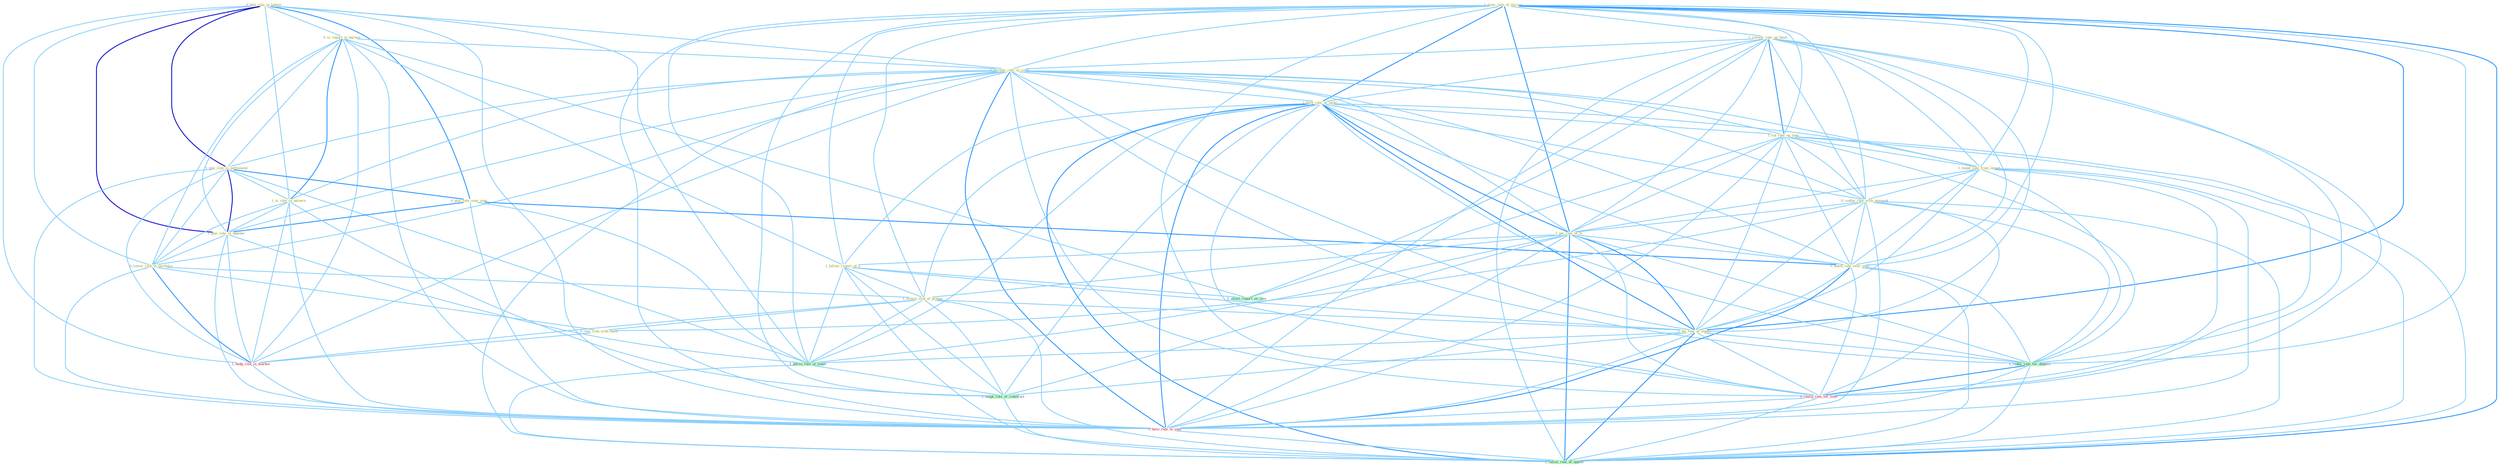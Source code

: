 Graph G{ 
    node
    [shape=polygon,style=filled,width=.5,height=.06,color="#BDFCC9",fixedsize=true,fontsize=4,
    fontcolor="#2f4f4f"];
    {node
    [color="#ffffe0", fontcolor="#8b7d6b"] "0_plai_role_in_takeov " "0_is_report_in_bureau " "1_slow_rate_of_increas " "1_review_rate_on_bond " "0_increas_rate_in_coupl " "1_plai_role_in_settlement " "0_plai_role_over_year " "1_have_rate_of_injuri " "1_is_rule_in_univers " "1_plai_role_in_number " "1_cut_rate_on_loan " "1_found_rate_from_invest " "0_lower_risk_in_portfolio " "0_confus_rate_with_payment " "1_pai_rate_of_% " "1_follow_report_of_a " "0_boost_rate_over_year " "1_elimin_risk_of_prepay " "0_rais_risk_with_them " "1_hit_rate_of_leader "}
{node [color="#fff0f5", fontcolor="#b22222"] "0_charg_rate_for_time " "1_hedg_risk_in_market " "0_have_rate_in_year "}
edge [color="#B0E2FF"];

	"0_plai_role_in_takeov " -- "0_is_report_in_bureau " [w="1", color="#87cefa" ];
	"0_plai_role_in_takeov " -- "0_increas_rate_in_coupl " [w="1", color="#87cefa" ];
	"0_plai_role_in_takeov " -- "1_plai_role_in_settlement " [w="3", color="#0000cd" , len=0.6];
	"0_plai_role_in_takeov " -- "0_plai_role_over_year " [w="2", color="#1e90ff" , len=0.8];
	"0_plai_role_in_takeov " -- "1_is_rule_in_univers " [w="1", color="#87cefa" ];
	"0_plai_role_in_takeov " -- "1_plai_role_in_number " [w="3", color="#0000cd" , len=0.6];
	"0_plai_role_in_takeov " -- "0_lower_risk_in_portfolio " [w="1", color="#87cefa" ];
	"0_plai_role_in_takeov " -- "1_pursu_role_of_senat " [w="1", color="#87cefa" ];
	"0_plai_role_in_takeov " -- "1_hedg_risk_in_market " [w="1", color="#87cefa" ];
	"0_plai_role_in_takeov " -- "0_have_rate_in_year " [w="1", color="#87cefa" ];
	"0_is_report_in_bureau " -- "0_increas_rate_in_coupl " [w="1", color="#87cefa" ];
	"0_is_report_in_bureau " -- "1_plai_role_in_settlement " [w="1", color="#87cefa" ];
	"0_is_report_in_bureau " -- "1_is_rule_in_univers " [w="2", color="#1e90ff" , len=0.8];
	"0_is_report_in_bureau " -- "1_plai_role_in_number " [w="1", color="#87cefa" ];
	"0_is_report_in_bureau " -- "0_lower_risk_in_portfolio " [w="1", color="#87cefa" ];
	"0_is_report_in_bureau " -- "1_follow_report_of_a " [w="1", color="#87cefa" ];
	"0_is_report_in_bureau " -- "1_await_report_on_loss " [w="1", color="#87cefa" ];
	"0_is_report_in_bureau " -- "1_hedg_risk_in_market " [w="1", color="#87cefa" ];
	"0_is_report_in_bureau " -- "0_have_rate_in_year " [w="1", color="#87cefa" ];
	"1_slow_rate_of_increas " -- "1_review_rate_on_bond " [w="1", color="#87cefa" ];
	"1_slow_rate_of_increas " -- "0_increas_rate_in_coupl " [w="1", color="#87cefa" ];
	"1_slow_rate_of_increas " -- "1_have_rate_of_injuri " [w="2", color="#1e90ff" , len=0.8];
	"1_slow_rate_of_increas " -- "1_cut_rate_on_loan " [w="1", color="#87cefa" ];
	"1_slow_rate_of_increas " -- "1_found_rate_from_invest " [w="1", color="#87cefa" ];
	"1_slow_rate_of_increas " -- "0_confus_rate_with_payment " [w="1", color="#87cefa" ];
	"1_slow_rate_of_increas " -- "1_pai_rate_of_% " [w="2", color="#1e90ff" , len=0.8];
	"1_slow_rate_of_increas " -- "1_follow_report_of_a " [w="1", color="#87cefa" ];
	"1_slow_rate_of_increas " -- "0_boost_rate_over_year " [w="1", color="#87cefa" ];
	"1_slow_rate_of_increas " -- "1_elimin_risk_of_prepay " [w="1", color="#87cefa" ];
	"1_slow_rate_of_increas " -- "1_hit_rate_of_leader " [w="2", color="#1e90ff" , len=0.8];
	"1_slow_rate_of_increas " -- "1_pursu_role_of_senat " [w="1", color="#87cefa" ];
	"1_slow_rate_of_increas " -- "1_reduc_rate_for_deposit " [w="1", color="#87cefa" ];
	"1_slow_rate_of_increas " -- "0_charg_rate_for_time " [w="1", color="#87cefa" ];
	"1_slow_rate_of_increas " -- "1_adopt_rule_of_construct " [w="1", color="#87cefa" ];
	"1_slow_rate_of_increas " -- "0_have_rate_in_year " [w="1", color="#87cefa" ];
	"1_slow_rate_of_increas " -- "1_calcul_rate_of_option " [w="2", color="#1e90ff" , len=0.8];
	"1_review_rate_on_bond " -- "0_increas_rate_in_coupl " [w="1", color="#87cefa" ];
	"1_review_rate_on_bond " -- "1_have_rate_of_injuri " [w="1", color="#87cefa" ];
	"1_review_rate_on_bond " -- "1_cut_rate_on_loan " [w="2", color="#1e90ff" , len=0.8];
	"1_review_rate_on_bond " -- "1_found_rate_from_invest " [w="1", color="#87cefa" ];
	"1_review_rate_on_bond " -- "0_confus_rate_with_payment " [w="1", color="#87cefa" ];
	"1_review_rate_on_bond " -- "1_pai_rate_of_% " [w="1", color="#87cefa" ];
	"1_review_rate_on_bond " -- "0_boost_rate_over_year " [w="1", color="#87cefa" ];
	"1_review_rate_on_bond " -- "1_hit_rate_of_leader " [w="1", color="#87cefa" ];
	"1_review_rate_on_bond " -- "1_await_report_on_loss " [w="1", color="#87cefa" ];
	"1_review_rate_on_bond " -- "1_reduc_rate_for_deposit " [w="1", color="#87cefa" ];
	"1_review_rate_on_bond " -- "0_charg_rate_for_time " [w="1", color="#87cefa" ];
	"1_review_rate_on_bond " -- "0_have_rate_in_year " [w="1", color="#87cefa" ];
	"1_review_rate_on_bond " -- "1_calcul_rate_of_option " [w="1", color="#87cefa" ];
	"0_increas_rate_in_coupl " -- "1_plai_role_in_settlement " [w="1", color="#87cefa" ];
	"0_increas_rate_in_coupl " -- "1_have_rate_of_injuri " [w="1", color="#87cefa" ];
	"0_increas_rate_in_coupl " -- "1_is_rule_in_univers " [w="1", color="#87cefa" ];
	"0_increas_rate_in_coupl " -- "1_plai_role_in_number " [w="1", color="#87cefa" ];
	"0_increas_rate_in_coupl " -- "1_cut_rate_on_loan " [w="1", color="#87cefa" ];
	"0_increas_rate_in_coupl " -- "1_found_rate_from_invest " [w="1", color="#87cefa" ];
	"0_increas_rate_in_coupl " -- "0_lower_risk_in_portfolio " [w="1", color="#87cefa" ];
	"0_increas_rate_in_coupl " -- "0_confus_rate_with_payment " [w="1", color="#87cefa" ];
	"0_increas_rate_in_coupl " -- "1_pai_rate_of_% " [w="1", color="#87cefa" ];
	"0_increas_rate_in_coupl " -- "0_boost_rate_over_year " [w="1", color="#87cefa" ];
	"0_increas_rate_in_coupl " -- "1_hit_rate_of_leader " [w="1", color="#87cefa" ];
	"0_increas_rate_in_coupl " -- "1_reduc_rate_for_deposit " [w="1", color="#87cefa" ];
	"0_increas_rate_in_coupl " -- "0_charg_rate_for_time " [w="1", color="#87cefa" ];
	"0_increas_rate_in_coupl " -- "1_hedg_risk_in_market " [w="1", color="#87cefa" ];
	"0_increas_rate_in_coupl " -- "0_have_rate_in_year " [w="2", color="#1e90ff" , len=0.8];
	"0_increas_rate_in_coupl " -- "1_calcul_rate_of_option " [w="1", color="#87cefa" ];
	"1_plai_role_in_settlement " -- "0_plai_role_over_year " [w="2", color="#1e90ff" , len=0.8];
	"1_plai_role_in_settlement " -- "1_is_rule_in_univers " [w="1", color="#87cefa" ];
	"1_plai_role_in_settlement " -- "1_plai_role_in_number " [w="3", color="#0000cd" , len=0.6];
	"1_plai_role_in_settlement " -- "0_lower_risk_in_portfolio " [w="1", color="#87cefa" ];
	"1_plai_role_in_settlement " -- "1_pursu_role_of_senat " [w="1", color="#87cefa" ];
	"1_plai_role_in_settlement " -- "1_hedg_risk_in_market " [w="1", color="#87cefa" ];
	"1_plai_role_in_settlement " -- "0_have_rate_in_year " [w="1", color="#87cefa" ];
	"0_plai_role_over_year " -- "1_plai_role_in_number " [w="2", color="#1e90ff" , len=0.8];
	"0_plai_role_over_year " -- "0_boost_rate_over_year " [w="2", color="#1e90ff" , len=0.8];
	"0_plai_role_over_year " -- "1_pursu_role_of_senat " [w="1", color="#87cefa" ];
	"0_plai_role_over_year " -- "0_have_rate_in_year " [w="1", color="#87cefa" ];
	"1_have_rate_of_injuri " -- "1_cut_rate_on_loan " [w="1", color="#87cefa" ];
	"1_have_rate_of_injuri " -- "1_found_rate_from_invest " [w="1", color="#87cefa" ];
	"1_have_rate_of_injuri " -- "0_confus_rate_with_payment " [w="1", color="#87cefa" ];
	"1_have_rate_of_injuri " -- "1_pai_rate_of_% " [w="2", color="#1e90ff" , len=0.8];
	"1_have_rate_of_injuri " -- "1_follow_report_of_a " [w="1", color="#87cefa" ];
	"1_have_rate_of_injuri " -- "0_boost_rate_over_year " [w="1", color="#87cefa" ];
	"1_have_rate_of_injuri " -- "1_elimin_risk_of_prepay " [w="1", color="#87cefa" ];
	"1_have_rate_of_injuri " -- "1_hit_rate_of_leader " [w="2", color="#1e90ff" , len=0.8];
	"1_have_rate_of_injuri " -- "1_pursu_role_of_senat " [w="1", color="#87cefa" ];
	"1_have_rate_of_injuri " -- "1_reduc_rate_for_deposit " [w="1", color="#87cefa" ];
	"1_have_rate_of_injuri " -- "0_charg_rate_for_time " [w="1", color="#87cefa" ];
	"1_have_rate_of_injuri " -- "1_adopt_rule_of_construct " [w="1", color="#87cefa" ];
	"1_have_rate_of_injuri " -- "0_have_rate_in_year " [w="2", color="#1e90ff" , len=0.8];
	"1_have_rate_of_injuri " -- "1_calcul_rate_of_option " [w="2", color="#1e90ff" , len=0.8];
	"1_is_rule_in_univers " -- "1_plai_role_in_number " [w="1", color="#87cefa" ];
	"1_is_rule_in_univers " -- "0_lower_risk_in_portfolio " [w="1", color="#87cefa" ];
	"1_is_rule_in_univers " -- "1_adopt_rule_of_construct " [w="1", color="#87cefa" ];
	"1_is_rule_in_univers " -- "1_hedg_risk_in_market " [w="1", color="#87cefa" ];
	"1_is_rule_in_univers " -- "0_have_rate_in_year " [w="1", color="#87cefa" ];
	"1_plai_role_in_number " -- "0_lower_risk_in_portfolio " [w="1", color="#87cefa" ];
	"1_plai_role_in_number " -- "1_pursu_role_of_senat " [w="1", color="#87cefa" ];
	"1_plai_role_in_number " -- "1_hedg_risk_in_market " [w="1", color="#87cefa" ];
	"1_plai_role_in_number " -- "0_have_rate_in_year " [w="1", color="#87cefa" ];
	"1_cut_rate_on_loan " -- "1_found_rate_from_invest " [w="1", color="#87cefa" ];
	"1_cut_rate_on_loan " -- "0_confus_rate_with_payment " [w="1", color="#87cefa" ];
	"1_cut_rate_on_loan " -- "1_pai_rate_of_% " [w="1", color="#87cefa" ];
	"1_cut_rate_on_loan " -- "0_boost_rate_over_year " [w="1", color="#87cefa" ];
	"1_cut_rate_on_loan " -- "1_hit_rate_of_leader " [w="1", color="#87cefa" ];
	"1_cut_rate_on_loan " -- "1_await_report_on_loss " [w="1", color="#87cefa" ];
	"1_cut_rate_on_loan " -- "1_reduc_rate_for_deposit " [w="1", color="#87cefa" ];
	"1_cut_rate_on_loan " -- "0_charg_rate_for_time " [w="1", color="#87cefa" ];
	"1_cut_rate_on_loan " -- "0_have_rate_in_year " [w="1", color="#87cefa" ];
	"1_cut_rate_on_loan " -- "1_calcul_rate_of_option " [w="1", color="#87cefa" ];
	"1_found_rate_from_invest " -- "0_confus_rate_with_payment " [w="1", color="#87cefa" ];
	"1_found_rate_from_invest " -- "1_pai_rate_of_% " [w="1", color="#87cefa" ];
	"1_found_rate_from_invest " -- "0_boost_rate_over_year " [w="1", color="#87cefa" ];
	"1_found_rate_from_invest " -- "1_hit_rate_of_leader " [w="1", color="#87cefa" ];
	"1_found_rate_from_invest " -- "1_reduc_rate_for_deposit " [w="1", color="#87cefa" ];
	"1_found_rate_from_invest " -- "0_charg_rate_for_time " [w="1", color="#87cefa" ];
	"1_found_rate_from_invest " -- "0_have_rate_in_year " [w="1", color="#87cefa" ];
	"1_found_rate_from_invest " -- "1_calcul_rate_of_option " [w="1", color="#87cefa" ];
	"0_lower_risk_in_portfolio " -- "1_elimin_risk_of_prepay " [w="1", color="#87cefa" ];
	"0_lower_risk_in_portfolio " -- "0_rais_risk_with_them " [w="1", color="#87cefa" ];
	"0_lower_risk_in_portfolio " -- "1_hedg_risk_in_market " [w="2", color="#1e90ff" , len=0.8];
	"0_lower_risk_in_portfolio " -- "0_have_rate_in_year " [w="1", color="#87cefa" ];
	"0_confus_rate_with_payment " -- "1_pai_rate_of_% " [w="1", color="#87cefa" ];
	"0_confus_rate_with_payment " -- "0_boost_rate_over_year " [w="1", color="#87cefa" ];
	"0_confus_rate_with_payment " -- "0_rais_risk_with_them " [w="1", color="#87cefa" ];
	"0_confus_rate_with_payment " -- "1_hit_rate_of_leader " [w="1", color="#87cefa" ];
	"0_confus_rate_with_payment " -- "1_reduc_rate_for_deposit " [w="1", color="#87cefa" ];
	"0_confus_rate_with_payment " -- "0_charg_rate_for_time " [w="1", color="#87cefa" ];
	"0_confus_rate_with_payment " -- "0_have_rate_in_year " [w="1", color="#87cefa" ];
	"0_confus_rate_with_payment " -- "1_calcul_rate_of_option " [w="1", color="#87cefa" ];
	"1_pai_rate_of_% " -- "1_follow_report_of_a " [w="1", color="#87cefa" ];
	"1_pai_rate_of_% " -- "0_boost_rate_over_year " [w="1", color="#87cefa" ];
	"1_pai_rate_of_% " -- "1_elimin_risk_of_prepay " [w="1", color="#87cefa" ];
	"1_pai_rate_of_% " -- "1_hit_rate_of_leader " [w="2", color="#1e90ff" , len=0.8];
	"1_pai_rate_of_% " -- "1_pursu_role_of_senat " [w="1", color="#87cefa" ];
	"1_pai_rate_of_% " -- "1_reduc_rate_for_deposit " [w="1", color="#87cefa" ];
	"1_pai_rate_of_% " -- "0_charg_rate_for_time " [w="1", color="#87cefa" ];
	"1_pai_rate_of_% " -- "1_adopt_rule_of_construct " [w="1", color="#87cefa" ];
	"1_pai_rate_of_% " -- "0_have_rate_in_year " [w="1", color="#87cefa" ];
	"1_pai_rate_of_% " -- "1_calcul_rate_of_option " [w="2", color="#1e90ff" , len=0.8];
	"1_follow_report_of_a " -- "1_elimin_risk_of_prepay " [w="1", color="#87cefa" ];
	"1_follow_report_of_a " -- "1_hit_rate_of_leader " [w="1", color="#87cefa" ];
	"1_follow_report_of_a " -- "1_pursu_role_of_senat " [w="1", color="#87cefa" ];
	"1_follow_report_of_a " -- "1_await_report_on_loss " [w="1", color="#87cefa" ];
	"1_follow_report_of_a " -- "1_adopt_rule_of_construct " [w="1", color="#87cefa" ];
	"1_follow_report_of_a " -- "1_calcul_rate_of_option " [w="1", color="#87cefa" ];
	"0_boost_rate_over_year " -- "1_hit_rate_of_leader " [w="1", color="#87cefa" ];
	"0_boost_rate_over_year " -- "1_reduc_rate_for_deposit " [w="1", color="#87cefa" ];
	"0_boost_rate_over_year " -- "0_charg_rate_for_time " [w="1", color="#87cefa" ];
	"0_boost_rate_over_year " -- "0_have_rate_in_year " [w="2", color="#1e90ff" , len=0.8];
	"0_boost_rate_over_year " -- "1_calcul_rate_of_option " [w="1", color="#87cefa" ];
	"1_elimin_risk_of_prepay " -- "0_rais_risk_with_them " [w="1", color="#87cefa" ];
	"1_elimin_risk_of_prepay " -- "1_hit_rate_of_leader " [w="1", color="#87cefa" ];
	"1_elimin_risk_of_prepay " -- "1_pursu_role_of_senat " [w="1", color="#87cefa" ];
	"1_elimin_risk_of_prepay " -- "1_adopt_rule_of_construct " [w="1", color="#87cefa" ];
	"1_elimin_risk_of_prepay " -- "1_hedg_risk_in_market " [w="1", color="#87cefa" ];
	"1_elimin_risk_of_prepay " -- "1_calcul_rate_of_option " [w="1", color="#87cefa" ];
	"0_rais_risk_with_them " -- "1_hedg_risk_in_market " [w="1", color="#87cefa" ];
	"1_hit_rate_of_leader " -- "1_pursu_role_of_senat " [w="1", color="#87cefa" ];
	"1_hit_rate_of_leader " -- "1_reduc_rate_for_deposit " [w="1", color="#87cefa" ];
	"1_hit_rate_of_leader " -- "0_charg_rate_for_time " [w="1", color="#87cefa" ];
	"1_hit_rate_of_leader " -- "1_adopt_rule_of_construct " [w="1", color="#87cefa" ];
	"1_hit_rate_of_leader " -- "0_have_rate_in_year " [w="1", color="#87cefa" ];
	"1_hit_rate_of_leader " -- "1_calcul_rate_of_option " [w="2", color="#1e90ff" , len=0.8];
	"1_pursu_role_of_senat " -- "1_adopt_rule_of_construct " [w="1", color="#87cefa" ];
	"1_pursu_role_of_senat " -- "1_calcul_rate_of_option " [w="1", color="#87cefa" ];
	"1_reduc_rate_for_deposit " -- "0_charg_rate_for_time " [w="2", color="#1e90ff" , len=0.8];
	"1_reduc_rate_for_deposit " -- "0_have_rate_in_year " [w="1", color="#87cefa" ];
	"1_reduc_rate_for_deposit " -- "1_calcul_rate_of_option " [w="1", color="#87cefa" ];
	"0_charg_rate_for_time " -- "0_have_rate_in_year " [w="1", color="#87cefa" ];
	"0_charg_rate_for_time " -- "1_calcul_rate_of_option " [w="1", color="#87cefa" ];
	"1_adopt_rule_of_construct " -- "1_calcul_rate_of_option " [w="1", color="#87cefa" ];
	"1_hedg_risk_in_market " -- "0_have_rate_in_year " [w="1", color="#87cefa" ];
	"0_have_rate_in_year " -- "1_calcul_rate_of_option " [w="1", color="#87cefa" ];
}
